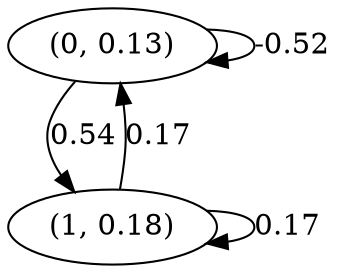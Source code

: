 digraph {
    0 [ label = "(0, 0.13)" ]
    1 [ label = "(1, 0.18)" ]
    0 -> 0 [ label = "-0.52" ]
    1 -> 1 [ label = "0.17" ]
    1 -> 0 [ label = "0.17" ]
    0 -> 1 [ label = "0.54" ]
}

